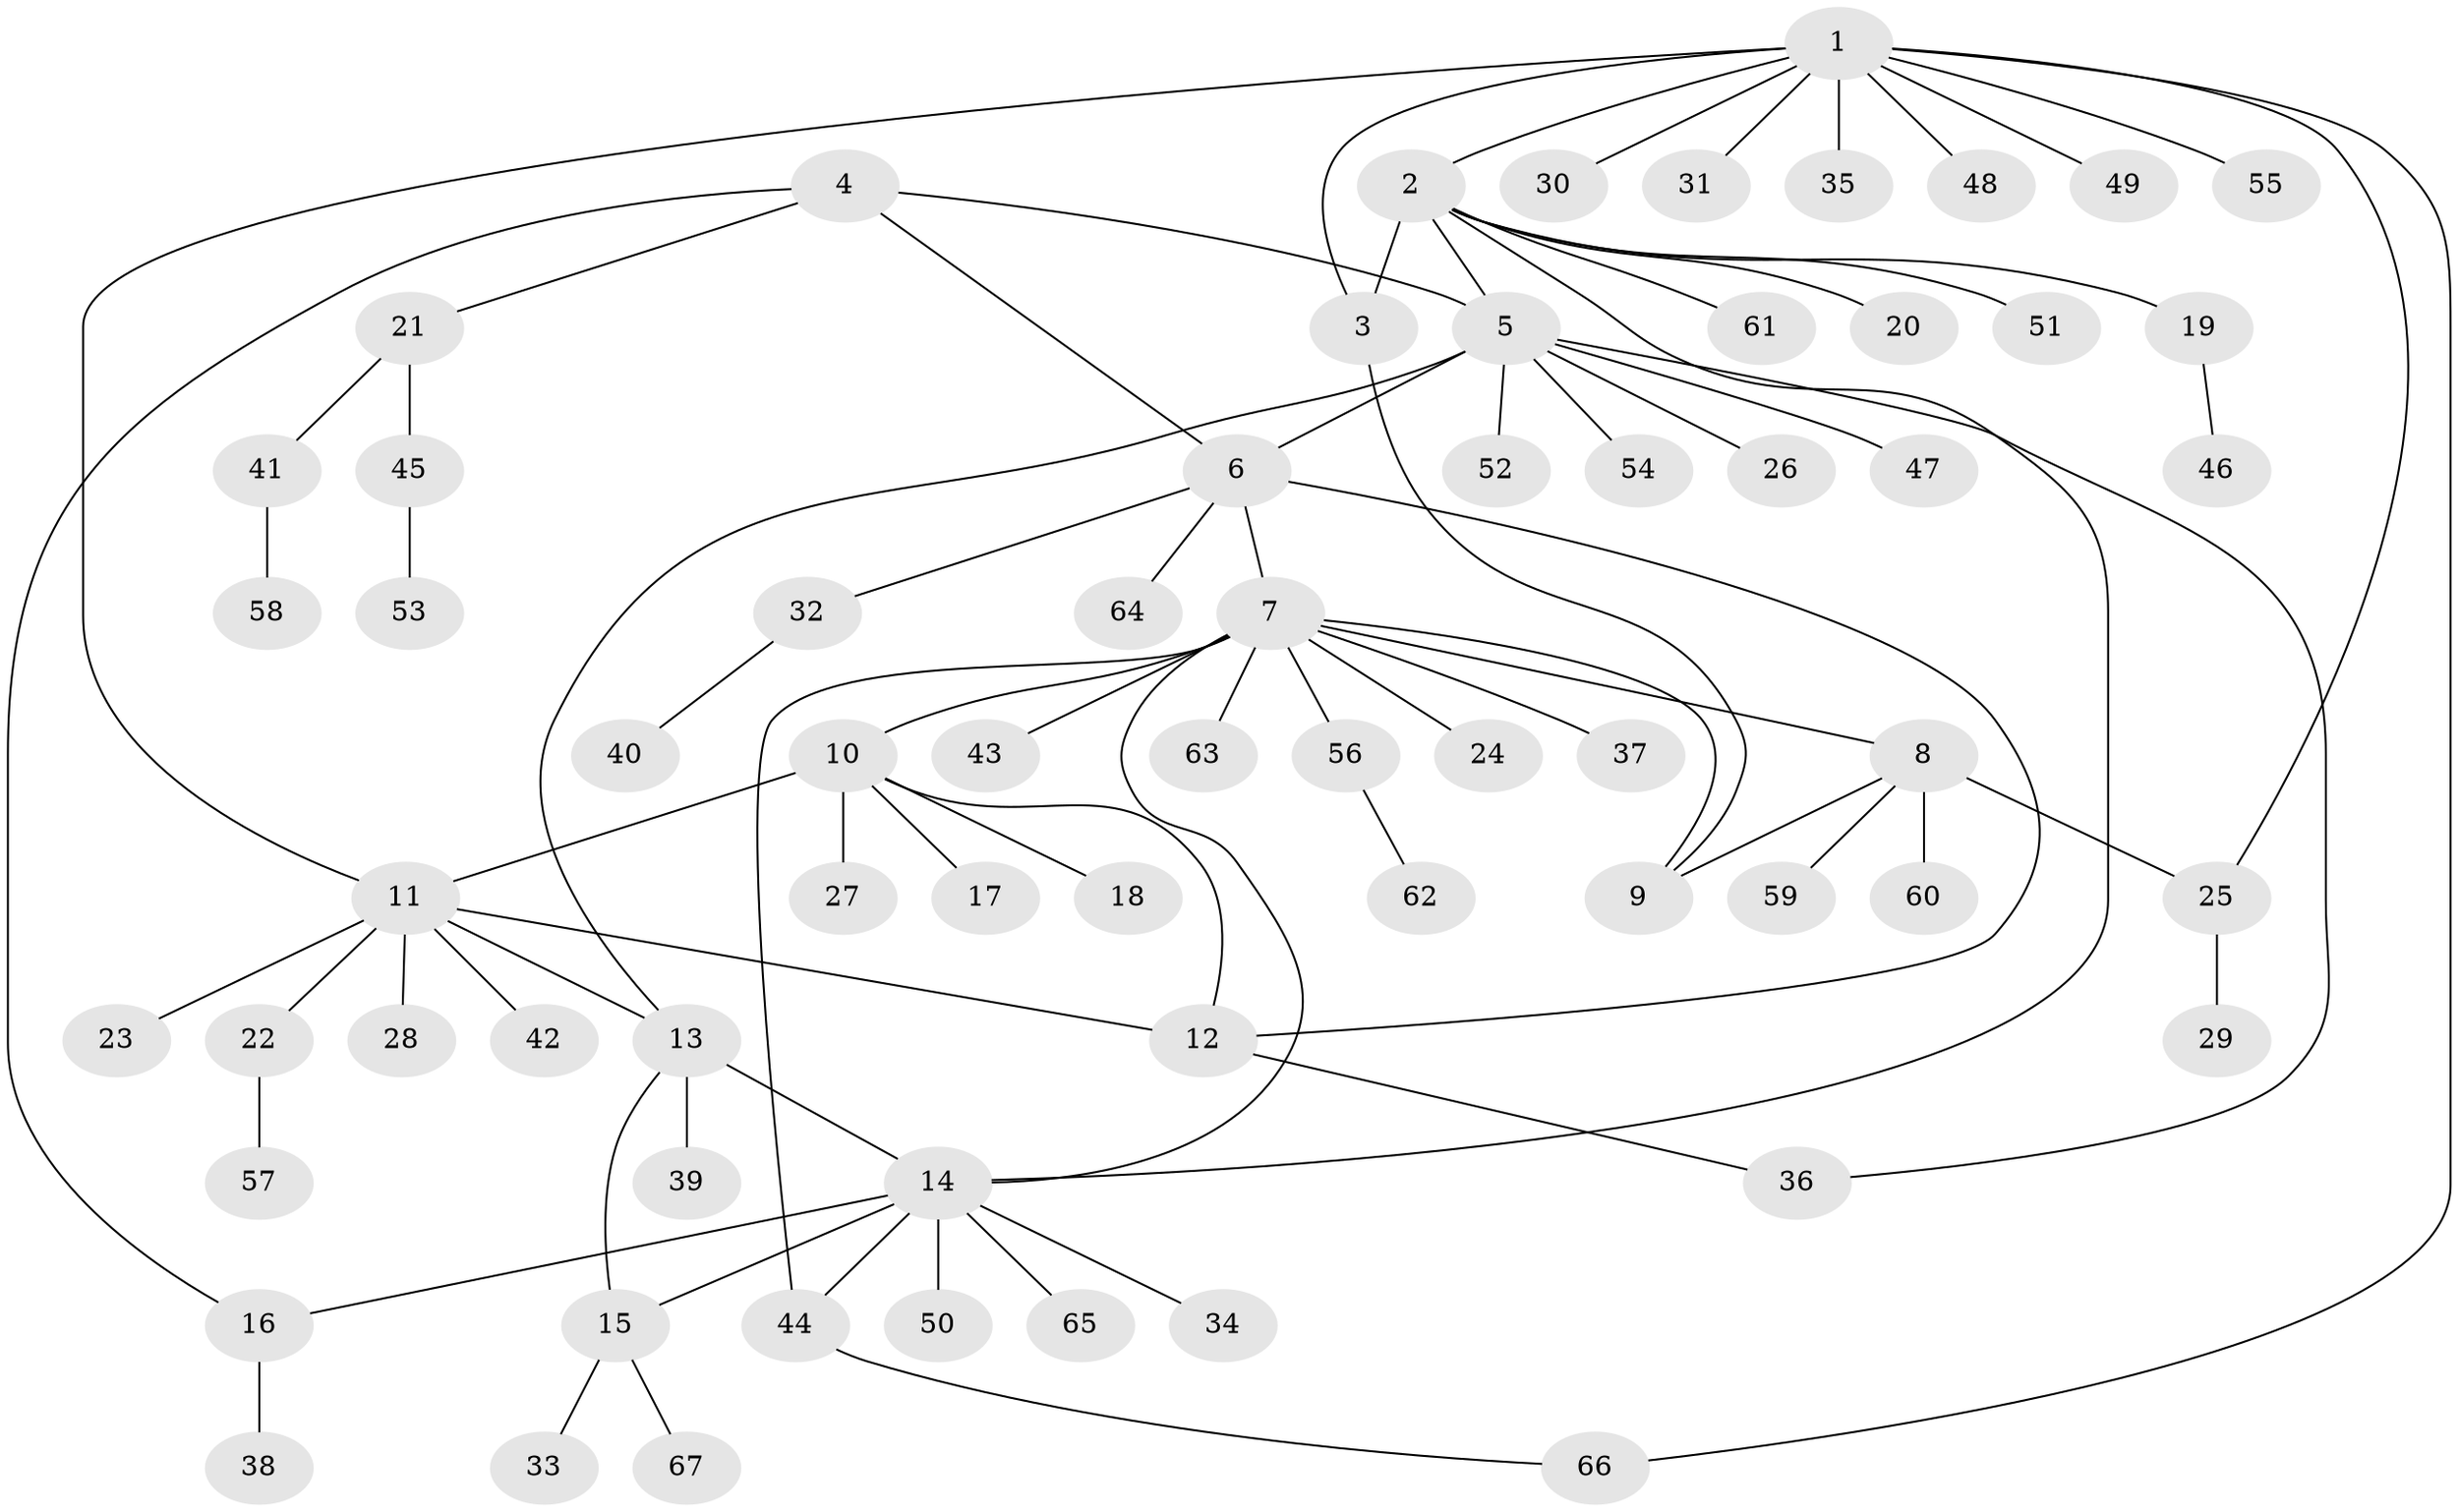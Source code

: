 // Generated by graph-tools (version 1.1) at 2025/37/03/09/25 02:37:41]
// undirected, 67 vertices, 82 edges
graph export_dot {
graph [start="1"]
  node [color=gray90,style=filled];
  1;
  2;
  3;
  4;
  5;
  6;
  7;
  8;
  9;
  10;
  11;
  12;
  13;
  14;
  15;
  16;
  17;
  18;
  19;
  20;
  21;
  22;
  23;
  24;
  25;
  26;
  27;
  28;
  29;
  30;
  31;
  32;
  33;
  34;
  35;
  36;
  37;
  38;
  39;
  40;
  41;
  42;
  43;
  44;
  45;
  46;
  47;
  48;
  49;
  50;
  51;
  52;
  53;
  54;
  55;
  56;
  57;
  58;
  59;
  60;
  61;
  62;
  63;
  64;
  65;
  66;
  67;
  1 -- 2;
  1 -- 3;
  1 -- 11;
  1 -- 25;
  1 -- 30;
  1 -- 31;
  1 -- 35;
  1 -- 48;
  1 -- 49;
  1 -- 55;
  1 -- 66;
  2 -- 3;
  2 -- 5;
  2 -- 14;
  2 -- 19;
  2 -- 20;
  2 -- 51;
  2 -- 61;
  3 -- 9;
  4 -- 5;
  4 -- 6;
  4 -- 16;
  4 -- 21;
  5 -- 6;
  5 -- 13;
  5 -- 26;
  5 -- 36;
  5 -- 47;
  5 -- 52;
  5 -- 54;
  6 -- 7;
  6 -- 12;
  6 -- 32;
  6 -- 64;
  7 -- 8;
  7 -- 9;
  7 -- 10;
  7 -- 14;
  7 -- 24;
  7 -- 37;
  7 -- 43;
  7 -- 44;
  7 -- 56;
  7 -- 63;
  8 -- 9;
  8 -- 25;
  8 -- 59;
  8 -- 60;
  10 -- 11;
  10 -- 12;
  10 -- 17;
  10 -- 18;
  10 -- 27;
  11 -- 12;
  11 -- 13;
  11 -- 22;
  11 -- 23;
  11 -- 28;
  11 -- 42;
  12 -- 36;
  13 -- 14;
  13 -- 15;
  13 -- 39;
  14 -- 15;
  14 -- 16;
  14 -- 34;
  14 -- 44;
  14 -- 50;
  14 -- 65;
  15 -- 33;
  15 -- 67;
  16 -- 38;
  19 -- 46;
  21 -- 41;
  21 -- 45;
  22 -- 57;
  25 -- 29;
  32 -- 40;
  41 -- 58;
  44 -- 66;
  45 -- 53;
  56 -- 62;
}
